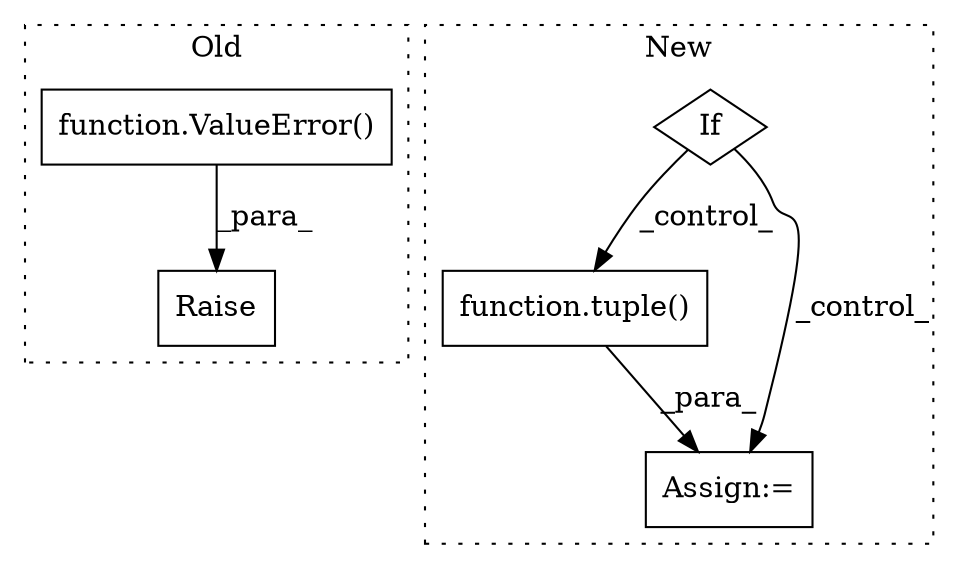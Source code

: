 digraph G {
subgraph cluster0 {
1 [label="Raise" a="91" s="547" l="6" shape="box"];
3 [label="function.ValueError()" a="75" s="553,600" l="11,1" shape="box"];
label = "Old";
style="dotted";
}
subgraph cluster1 {
2 [label="function.tuple()" a="75" s="1414,1423" l="6,1" shape="box"];
4 [label="Assign:=" a="68" s="1411" l="3" shape="box"];
5 [label="If" a="96" s="1049" l="3" shape="diamond"];
label = "New";
style="dotted";
}
2 -> 4 [label="_para_"];
3 -> 1 [label="_para_"];
5 -> 4 [label="_control_"];
5 -> 2 [label="_control_"];
}
